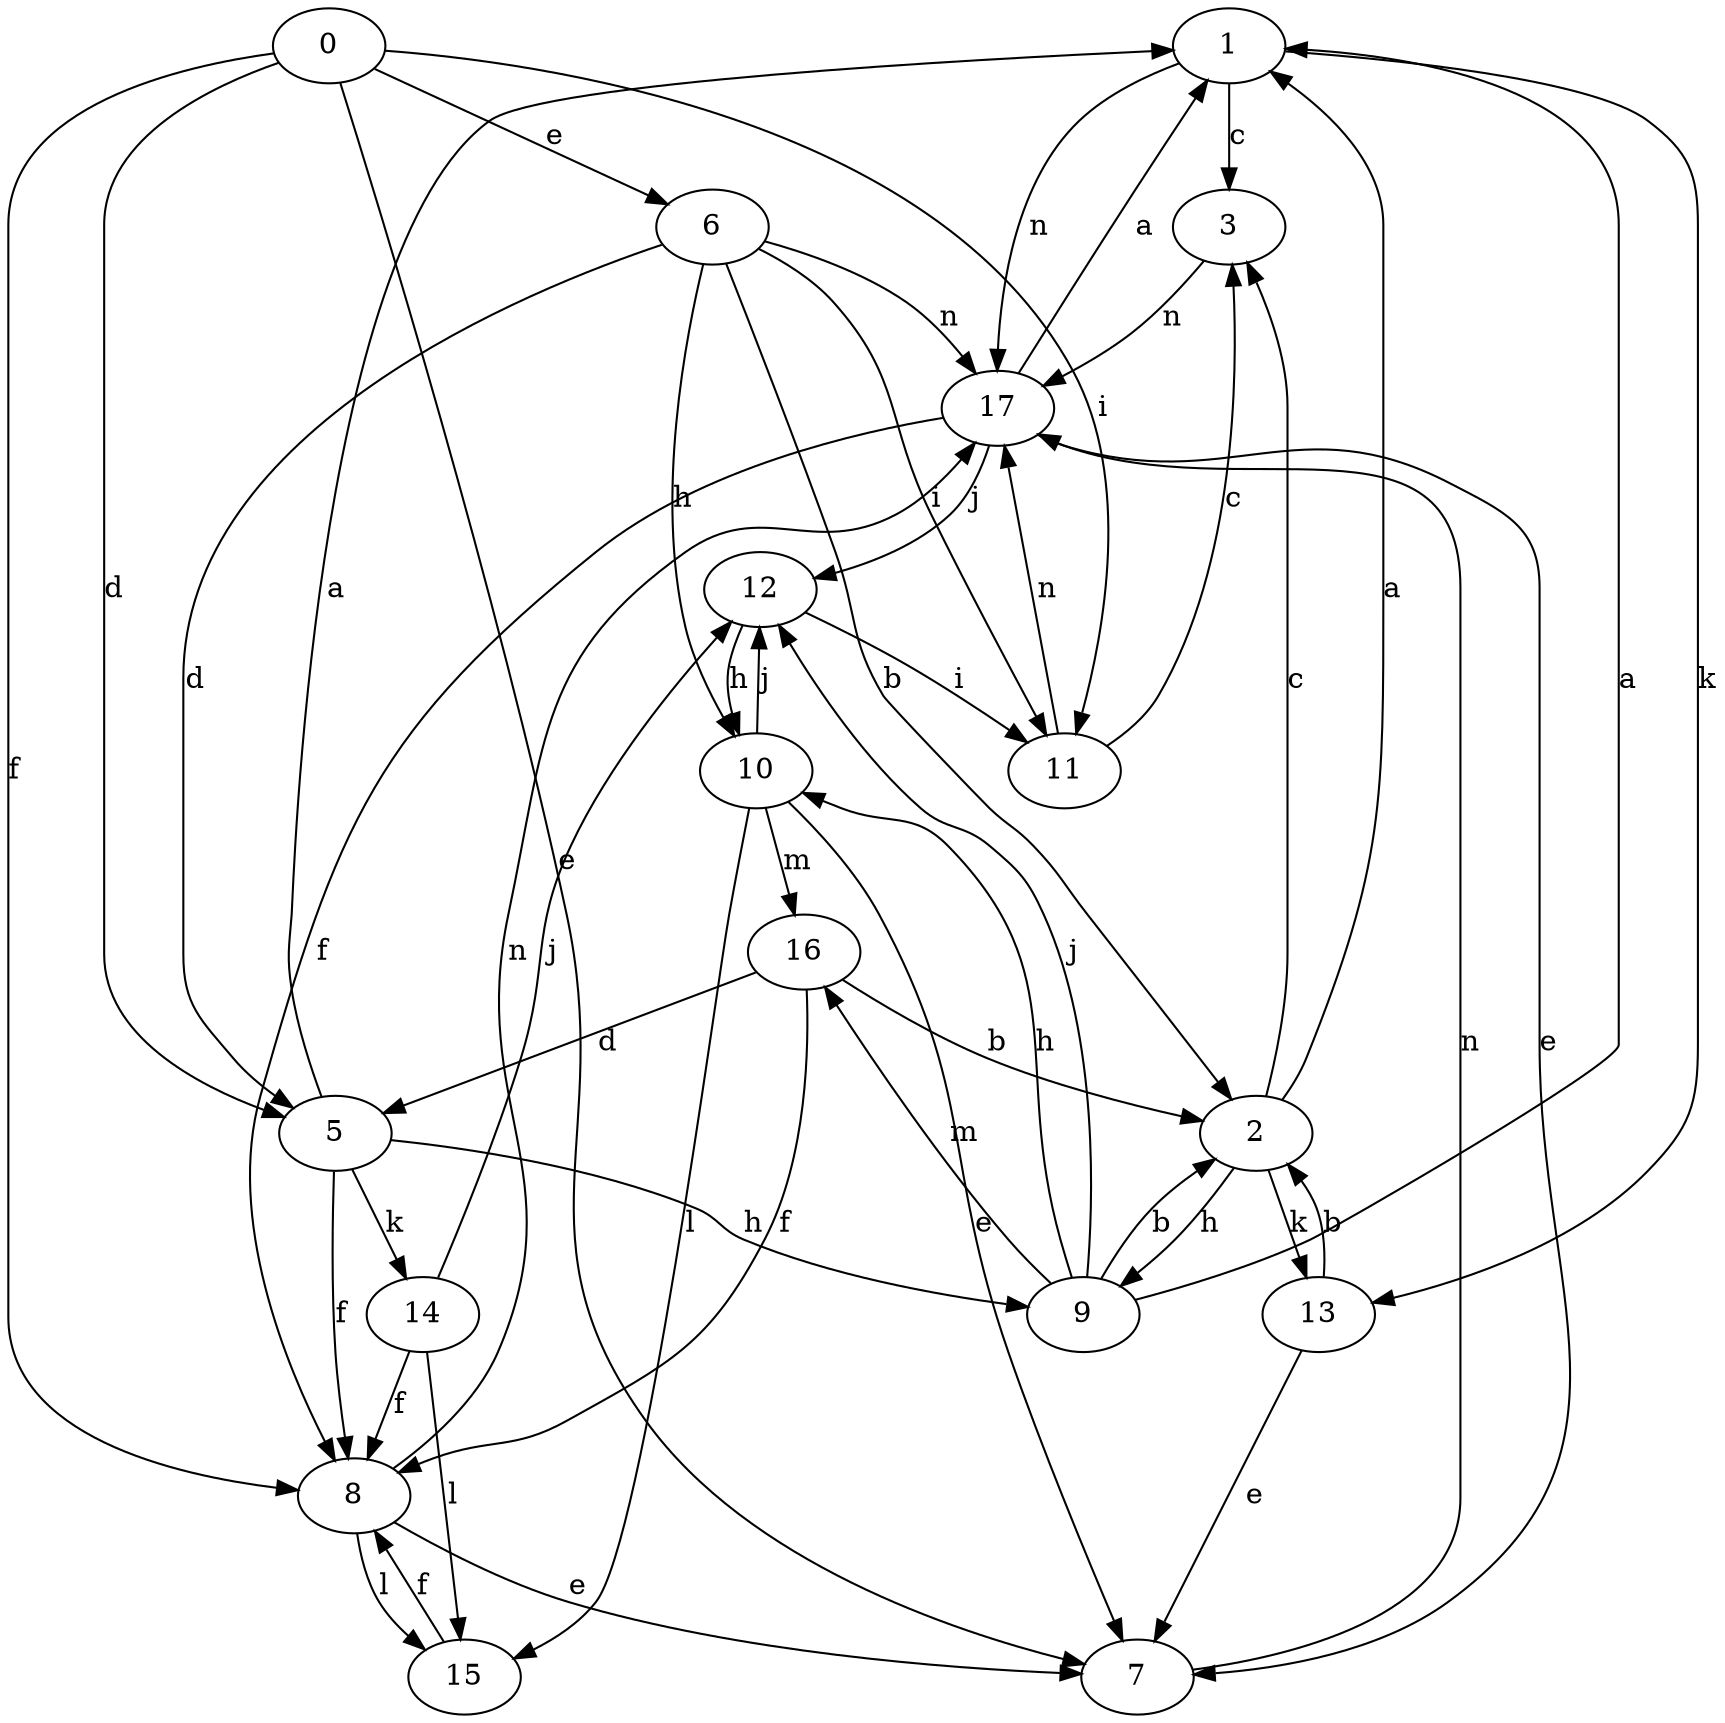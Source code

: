 strict digraph  {
1;
2;
3;
5;
6;
7;
8;
9;
10;
0;
11;
12;
13;
14;
15;
16;
17;
1 -> 3  [label=c];
1 -> 13  [label=k];
1 -> 17  [label=n];
2 -> 1  [label=a];
2 -> 3  [label=c];
2 -> 9  [label=h];
2 -> 13  [label=k];
3 -> 17  [label=n];
5 -> 1  [label=a];
5 -> 8  [label=f];
5 -> 9  [label=h];
5 -> 14  [label=k];
6 -> 2  [label=b];
6 -> 5  [label=d];
6 -> 10  [label=h];
6 -> 11  [label=i];
6 -> 17  [label=n];
7 -> 17  [label=n];
8 -> 7  [label=e];
8 -> 15  [label=l];
8 -> 17  [label=n];
9 -> 1  [label=a];
9 -> 2  [label=b];
9 -> 10  [label=h];
9 -> 12  [label=j];
9 -> 16  [label=m];
10 -> 7  [label=e];
10 -> 12  [label=j];
10 -> 15  [label=l];
10 -> 16  [label=m];
0 -> 5  [label=d];
0 -> 6  [label=e];
0 -> 7  [label=e];
0 -> 8  [label=f];
0 -> 11  [label=i];
11 -> 3  [label=c];
11 -> 17  [label=n];
12 -> 10  [label=h];
12 -> 11  [label=i];
13 -> 2  [label=b];
13 -> 7  [label=e];
14 -> 8  [label=f];
14 -> 12  [label=j];
14 -> 15  [label=l];
15 -> 8  [label=f];
16 -> 2  [label=b];
16 -> 5  [label=d];
16 -> 8  [label=f];
17 -> 1  [label=a];
17 -> 7  [label=e];
17 -> 8  [label=f];
17 -> 12  [label=j];
}
